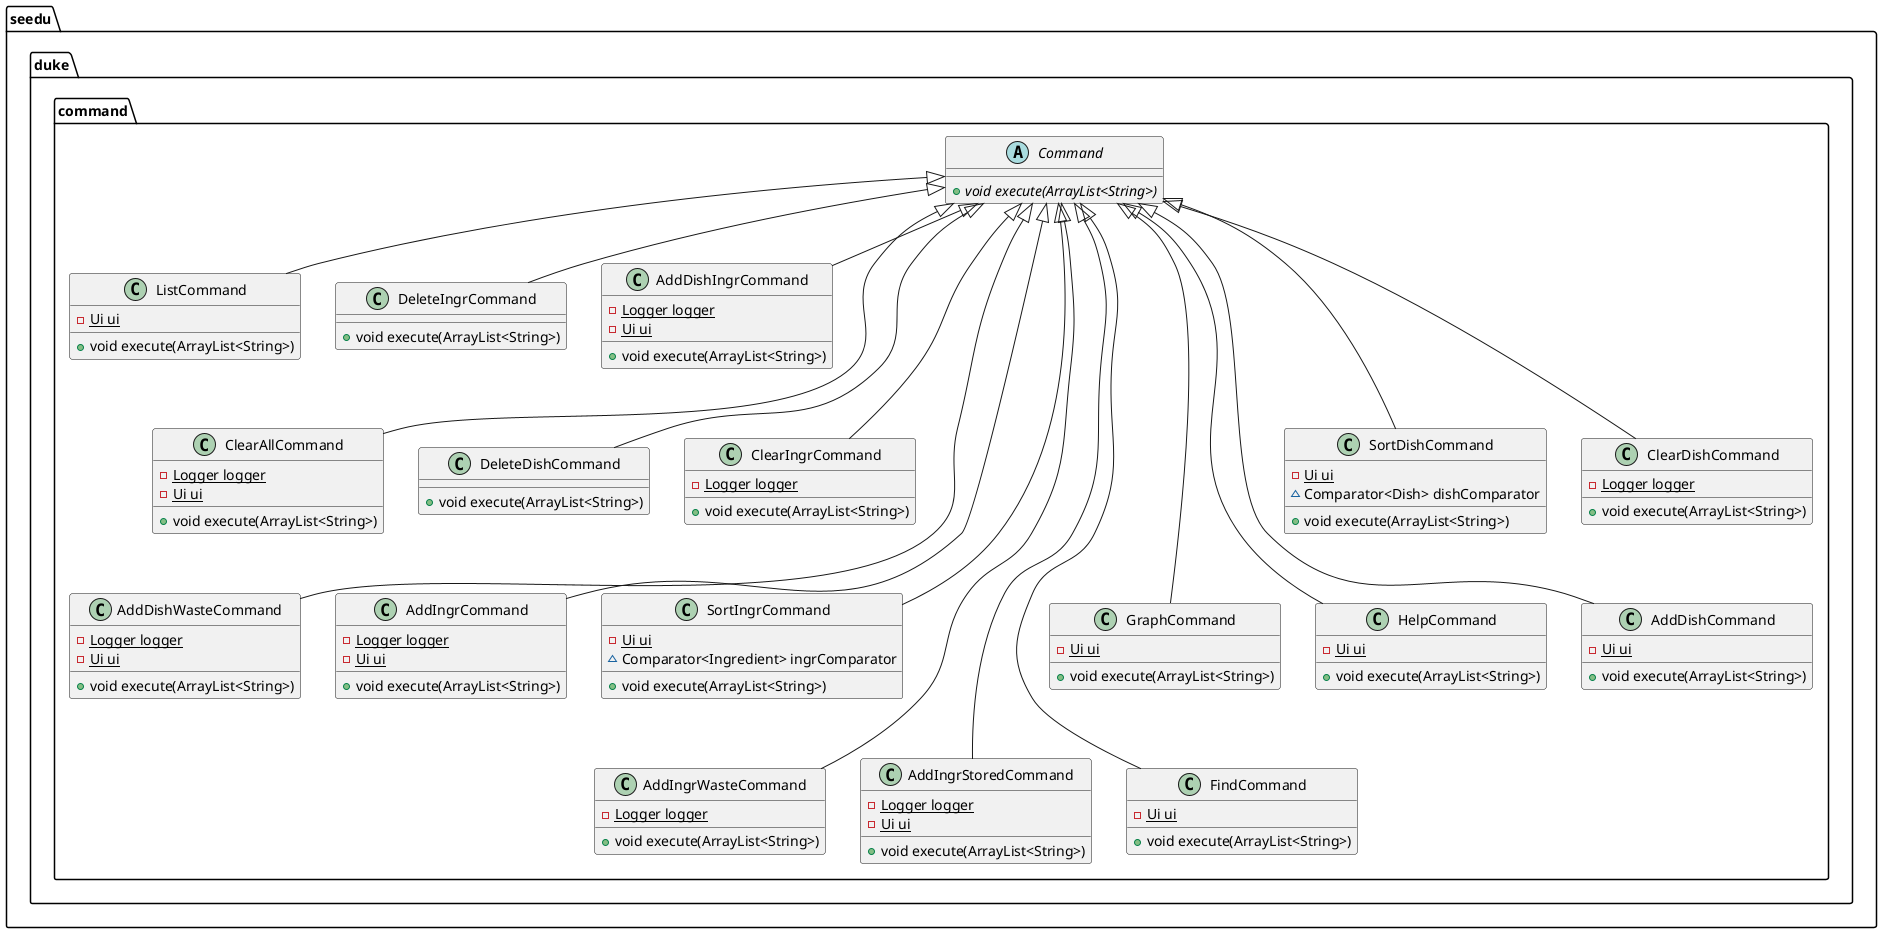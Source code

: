 @startuml
class seedu.duke.command.ListCommand {
- {static} Ui ui
+ void execute(ArrayList<String>)
}
class seedu.duke.command.DeleteIngrCommand {
+ void execute(ArrayList<String>)
}
class seedu.duke.command.AddDishIngrCommand {
- {static} Logger logger
- {static} Ui ui
+ void execute(ArrayList<String>)
}
abstract class seedu.duke.command.Command {
+ {abstract}void execute(ArrayList<String>)
}
class seedu.duke.command.ClearAllCommand {
- {static} Logger logger
- {static} Ui ui
+ void execute(ArrayList<String>)
}
class seedu.duke.command.DeleteDishCommand {
+ void execute(ArrayList<String>)
}
class seedu.duke.command.ClearIngrCommand {
- {static} Logger logger
+ void execute(ArrayList<String>)
}
class seedu.duke.command.AddDishWasteCommand {
- {static} Logger logger
- {static} Ui ui
+ void execute(ArrayList<String>)
}
class seedu.duke.command.AddIngrCommand {
- {static} Logger logger
- {static} Ui ui
+ void execute(ArrayList<String>)
}
class seedu.duke.command.SortIngrCommand {
- {static} Ui ui
~ Comparator<Ingredient> ingrComparator
+ void execute(ArrayList<String>)
}
class seedu.duke.command.AddIngrWasteCommand {
- {static} Logger logger
+ void execute(ArrayList<String>)
}
class seedu.duke.command.AddIngrStoredCommand {
- {static} Logger logger
- {static} Ui ui
+ void execute(ArrayList<String>)
}
class seedu.duke.command.FindCommand {
- {static} Ui ui
+ void execute(ArrayList<String>)
}
class seedu.duke.command.GraphCommand {
- {static} Ui ui
+ void execute(ArrayList<String>)
}
class seedu.duke.command.HelpCommand {
- {static} Ui ui
+ void execute(ArrayList<String>)
}
class seedu.duke.command.AddDishCommand {
- {static} Ui ui
+ void execute(ArrayList<String>)
}
class seedu.duke.command.SortDishCommand {
- {static} Ui ui
~ Comparator<Dish> dishComparator
+ void execute(ArrayList<String>)
}
class seedu.duke.command.ClearDishCommand {
- {static} Logger logger
+ void execute(ArrayList<String>)
}


seedu.duke.command.Command <|-- seedu.duke.command.ListCommand
seedu.duke.command.Command <|-- seedu.duke.command.DeleteIngrCommand
seedu.duke.command.Command <|-- seedu.duke.command.AddDishIngrCommand
seedu.duke.command.Command <|--- seedu.duke.command.ClearAllCommand
seedu.duke.command.Command <|--- seedu.duke.command.DeleteDishCommand
seedu.duke.command.Command <|--- seedu.duke.command.ClearIngrCommand
seedu.duke.command.Command <|---- seedu.duke.command.AddDishWasteCommand
seedu.duke.command.Command <|---- seedu.duke.command.AddIngrCommand
seedu.duke.command.Command <|---- seedu.duke.command.SortIngrCommand
seedu.duke.command.Command <|----- seedu.duke.command.AddIngrWasteCommand
seedu.duke.command.Command <|----- seedu.duke.command.AddIngrStoredCommand
seedu.duke.command.Command <|----- seedu.duke.command.FindCommand
seedu.duke.command.Command <|---- seedu.duke.command.GraphCommand
seedu.duke.command.Command <|---- seedu.duke.command.HelpCommand
seedu.duke.command.Command <|---- seedu.duke.command.AddDishCommand
seedu.duke.command.Command <|--- seedu.duke.command.SortDishCommand
seedu.duke.command.Command <|--- seedu.duke.command.ClearDishCommand
@enduml